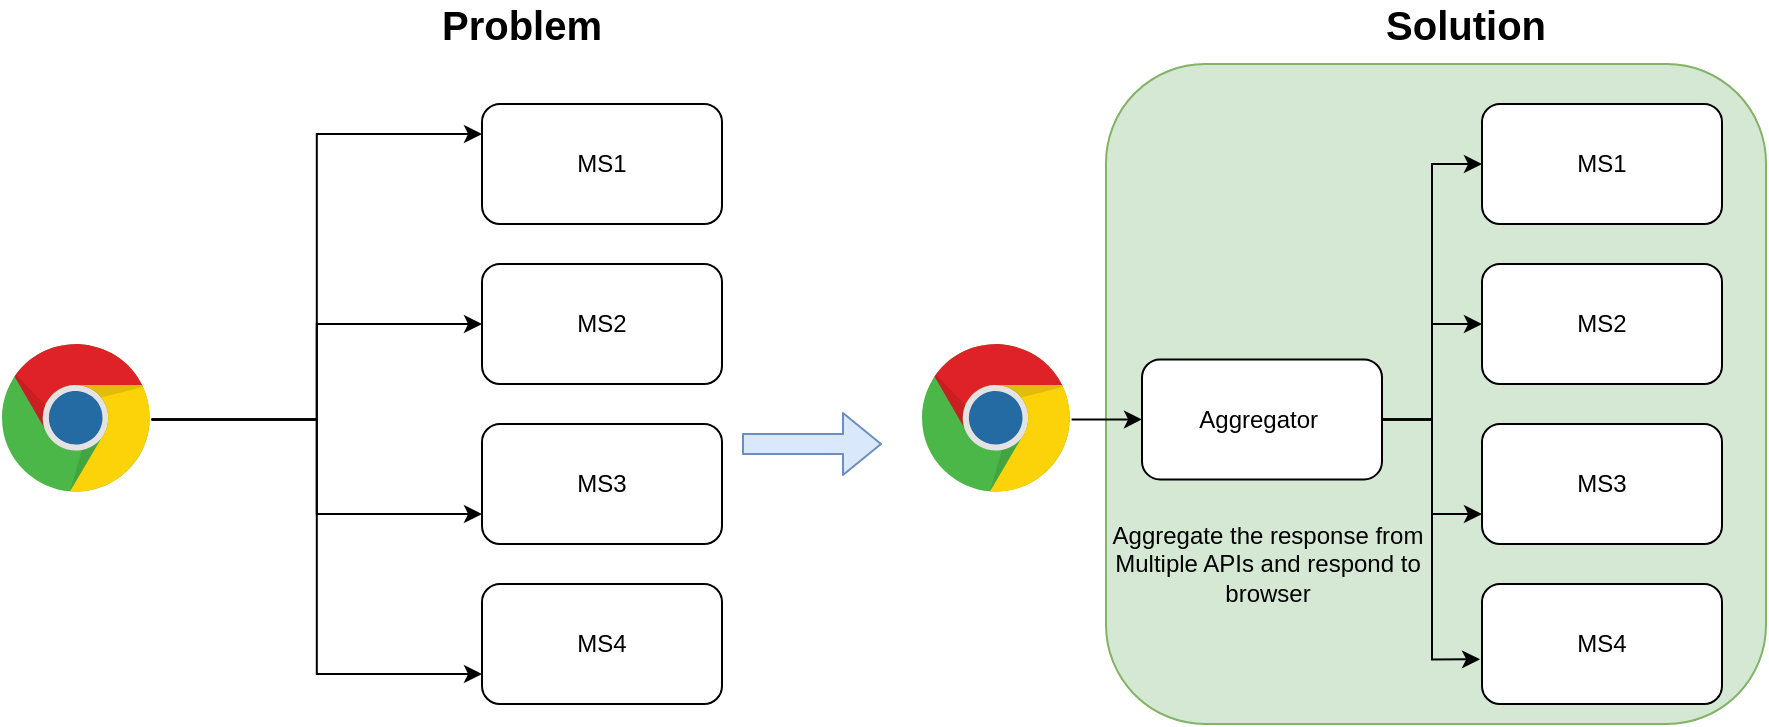 <mxfile version="13.6.2" type="device"><diagram id="SDqK1y5_0kdRH5BXi8E3" name="Page-1"><mxGraphModel dx="693" dy="522" grid="1" gridSize="10" guides="1" tooltips="1" connect="1" arrows="1" fold="1" page="1" pageScale="1" pageWidth="850" pageHeight="1100" math="0" shadow="0"><root><mxCell id="0"/><mxCell id="1" parent="0"/><mxCell id="d0UluPMAOZB1fUM6BvHB-26" value="" style="rounded=1;whiteSpace=wrap;html=1;fillColor=#d5e8d4;strokeColor=#82b366;" vertex="1" parent="1"><mxGeometry x="632" y="90" width="330" height="330" as="geometry"/></mxCell><mxCell id="d0UluPMAOZB1fUM6BvHB-7" style="edgeStyle=orthogonalEdgeStyle;rounded=0;orthogonalLoop=1;jettySize=auto;html=1;" edge="1" parent="1" source="d0UluPMAOZB1fUM6BvHB-1" target="d0UluPMAOZB1fUM6BvHB-3"><mxGeometry relative="1" as="geometry"/></mxCell><mxCell id="d0UluPMAOZB1fUM6BvHB-8" style="edgeStyle=orthogonalEdgeStyle;rounded=0;orthogonalLoop=1;jettySize=auto;html=1;entryX=0;entryY=0.75;entryDx=0;entryDy=0;" edge="1" parent="1" source="d0UluPMAOZB1fUM6BvHB-1" target="d0UluPMAOZB1fUM6BvHB-4"><mxGeometry relative="1" as="geometry"/></mxCell><mxCell id="d0UluPMAOZB1fUM6BvHB-9" style="edgeStyle=orthogonalEdgeStyle;rounded=0;orthogonalLoop=1;jettySize=auto;html=1;entryX=0;entryY=0.75;entryDx=0;entryDy=0;" edge="1" parent="1" source="d0UluPMAOZB1fUM6BvHB-1" target="d0UluPMAOZB1fUM6BvHB-5"><mxGeometry relative="1" as="geometry"/></mxCell><mxCell id="d0UluPMAOZB1fUM6BvHB-10" style="edgeStyle=orthogonalEdgeStyle;rounded=0;orthogonalLoop=1;jettySize=auto;html=1;entryX=0;entryY=0.25;entryDx=0;entryDy=0;" edge="1" parent="1" source="d0UluPMAOZB1fUM6BvHB-1" target="d0UluPMAOZB1fUM6BvHB-2"><mxGeometry relative="1" as="geometry"/></mxCell><mxCell id="d0UluPMAOZB1fUM6BvHB-1" value="" style="dashed=0;outlineConnect=0;html=1;align=center;labelPosition=center;verticalLabelPosition=bottom;verticalAlign=top;shape=mxgraph.weblogos.chrome" vertex="1" parent="1"><mxGeometry x="80" y="230" width="74.8" height="75.4" as="geometry"/></mxCell><mxCell id="d0UluPMAOZB1fUM6BvHB-2" value="MS1" style="rounded=1;whiteSpace=wrap;html=1;" vertex="1" parent="1"><mxGeometry x="320" y="110" width="120" height="60" as="geometry"/></mxCell><mxCell id="d0UluPMAOZB1fUM6BvHB-3" value="MS2" style="rounded=1;whiteSpace=wrap;html=1;" vertex="1" parent="1"><mxGeometry x="320" y="190" width="120" height="60" as="geometry"/></mxCell><mxCell id="d0UluPMAOZB1fUM6BvHB-4" value="MS3" style="rounded=1;whiteSpace=wrap;html=1;" vertex="1" parent="1"><mxGeometry x="320" y="270" width="120" height="60" as="geometry"/></mxCell><mxCell id="d0UluPMAOZB1fUM6BvHB-5" value="MS4" style="rounded=1;whiteSpace=wrap;html=1;" vertex="1" parent="1"><mxGeometry x="320" y="350" width="120" height="60" as="geometry"/></mxCell><mxCell id="d0UluPMAOZB1fUM6BvHB-21" style="edgeStyle=orthogonalEdgeStyle;rounded=0;orthogonalLoop=1;jettySize=auto;html=1;entryX=0;entryY=0.5;entryDx=0;entryDy=0;" edge="1" parent="1" source="d0UluPMAOZB1fUM6BvHB-15" target="d0UluPMAOZB1fUM6BvHB-20"><mxGeometry relative="1" as="geometry"/></mxCell><mxCell id="d0UluPMAOZB1fUM6BvHB-15" value="" style="dashed=0;outlineConnect=0;html=1;align=center;labelPosition=center;verticalLabelPosition=bottom;verticalAlign=top;shape=mxgraph.weblogos.chrome" vertex="1" parent="1"><mxGeometry x="540" y="230" width="74.8" height="75.4" as="geometry"/></mxCell><mxCell id="d0UluPMAOZB1fUM6BvHB-16" value="MS1" style="rounded=1;whiteSpace=wrap;html=1;" vertex="1" parent="1"><mxGeometry x="820" y="110" width="120" height="60" as="geometry"/></mxCell><mxCell id="d0UluPMAOZB1fUM6BvHB-17" value="MS2" style="rounded=1;whiteSpace=wrap;html=1;" vertex="1" parent="1"><mxGeometry x="820" y="190" width="120" height="60" as="geometry"/></mxCell><mxCell id="d0UluPMAOZB1fUM6BvHB-18" value="MS3" style="rounded=1;whiteSpace=wrap;html=1;" vertex="1" parent="1"><mxGeometry x="820" y="270" width="120" height="60" as="geometry"/></mxCell><mxCell id="d0UluPMAOZB1fUM6BvHB-19" value="MS4" style="rounded=1;whiteSpace=wrap;html=1;" vertex="1" parent="1"><mxGeometry x="820" y="350" width="120" height="60" as="geometry"/></mxCell><mxCell id="d0UluPMAOZB1fUM6BvHB-22" style="edgeStyle=orthogonalEdgeStyle;rounded=0;orthogonalLoop=1;jettySize=auto;html=1;entryX=0;entryY=0.5;entryDx=0;entryDy=0;" edge="1" parent="1" source="d0UluPMAOZB1fUM6BvHB-20" target="d0UluPMAOZB1fUM6BvHB-16"><mxGeometry relative="1" as="geometry"/></mxCell><mxCell id="d0UluPMAOZB1fUM6BvHB-23" style="edgeStyle=orthogonalEdgeStyle;rounded=0;orthogonalLoop=1;jettySize=auto;html=1;entryX=0;entryY=0.5;entryDx=0;entryDy=0;" edge="1" parent="1" source="d0UluPMAOZB1fUM6BvHB-20" target="d0UluPMAOZB1fUM6BvHB-17"><mxGeometry relative="1" as="geometry"/></mxCell><mxCell id="d0UluPMAOZB1fUM6BvHB-24" style="edgeStyle=orthogonalEdgeStyle;rounded=0;orthogonalLoop=1;jettySize=auto;html=1;entryX=0;entryY=0.75;entryDx=0;entryDy=0;" edge="1" parent="1" source="d0UluPMAOZB1fUM6BvHB-20" target="d0UluPMAOZB1fUM6BvHB-18"><mxGeometry relative="1" as="geometry"/></mxCell><mxCell id="d0UluPMAOZB1fUM6BvHB-25" style="edgeStyle=orthogonalEdgeStyle;rounded=0;orthogonalLoop=1;jettySize=auto;html=1;entryX=-0.008;entryY=0.628;entryDx=0;entryDy=0;entryPerimeter=0;" edge="1" parent="1" source="d0UluPMAOZB1fUM6BvHB-20" target="d0UluPMAOZB1fUM6BvHB-19"><mxGeometry relative="1" as="geometry"/></mxCell><mxCell id="d0UluPMAOZB1fUM6BvHB-20" value="Aggregator&amp;nbsp;" style="rounded=1;whiteSpace=wrap;html=1;" vertex="1" parent="1"><mxGeometry x="650" y="237.7" width="120" height="60" as="geometry"/></mxCell><mxCell id="d0UluPMAOZB1fUM6BvHB-27" value="" style="shape=flexArrow;endArrow=classic;html=1;fillColor=#dae8fc;strokeColor=#6c8ebf;" edge="1" parent="1"><mxGeometry width="50" height="50" relative="1" as="geometry"><mxPoint x="450" y="280" as="sourcePoint"/><mxPoint x="520" y="280" as="targetPoint"/></mxGeometry></mxCell><mxCell id="d0UluPMAOZB1fUM6BvHB-28" value="Problem" style="text;html=1;strokeColor=none;fillColor=none;align=center;verticalAlign=middle;whiteSpace=wrap;rounded=0;fontStyle=1;fontSize=20;" vertex="1" parent="1"><mxGeometry x="320" y="60" width="40" height="20" as="geometry"/></mxCell><mxCell id="d0UluPMAOZB1fUM6BvHB-29" value="Solution" style="text;html=1;strokeColor=none;fillColor=none;align=center;verticalAlign=middle;whiteSpace=wrap;rounded=0;fontStyle=1;fontSize=20;" vertex="1" parent="1"><mxGeometry x="792" y="60" width="40" height="20" as="geometry"/></mxCell><mxCell id="d0UluPMAOZB1fUM6BvHB-31" value="Aggregate the response from Multiple APIs and respond to browser" style="text;html=1;strokeColor=none;fillColor=none;align=center;verticalAlign=middle;whiteSpace=wrap;rounded=0;fontSize=12;" vertex="1" parent="1"><mxGeometry x="628" y="330" width="170" height="20" as="geometry"/></mxCell></root></mxGraphModel></diagram></mxfile>